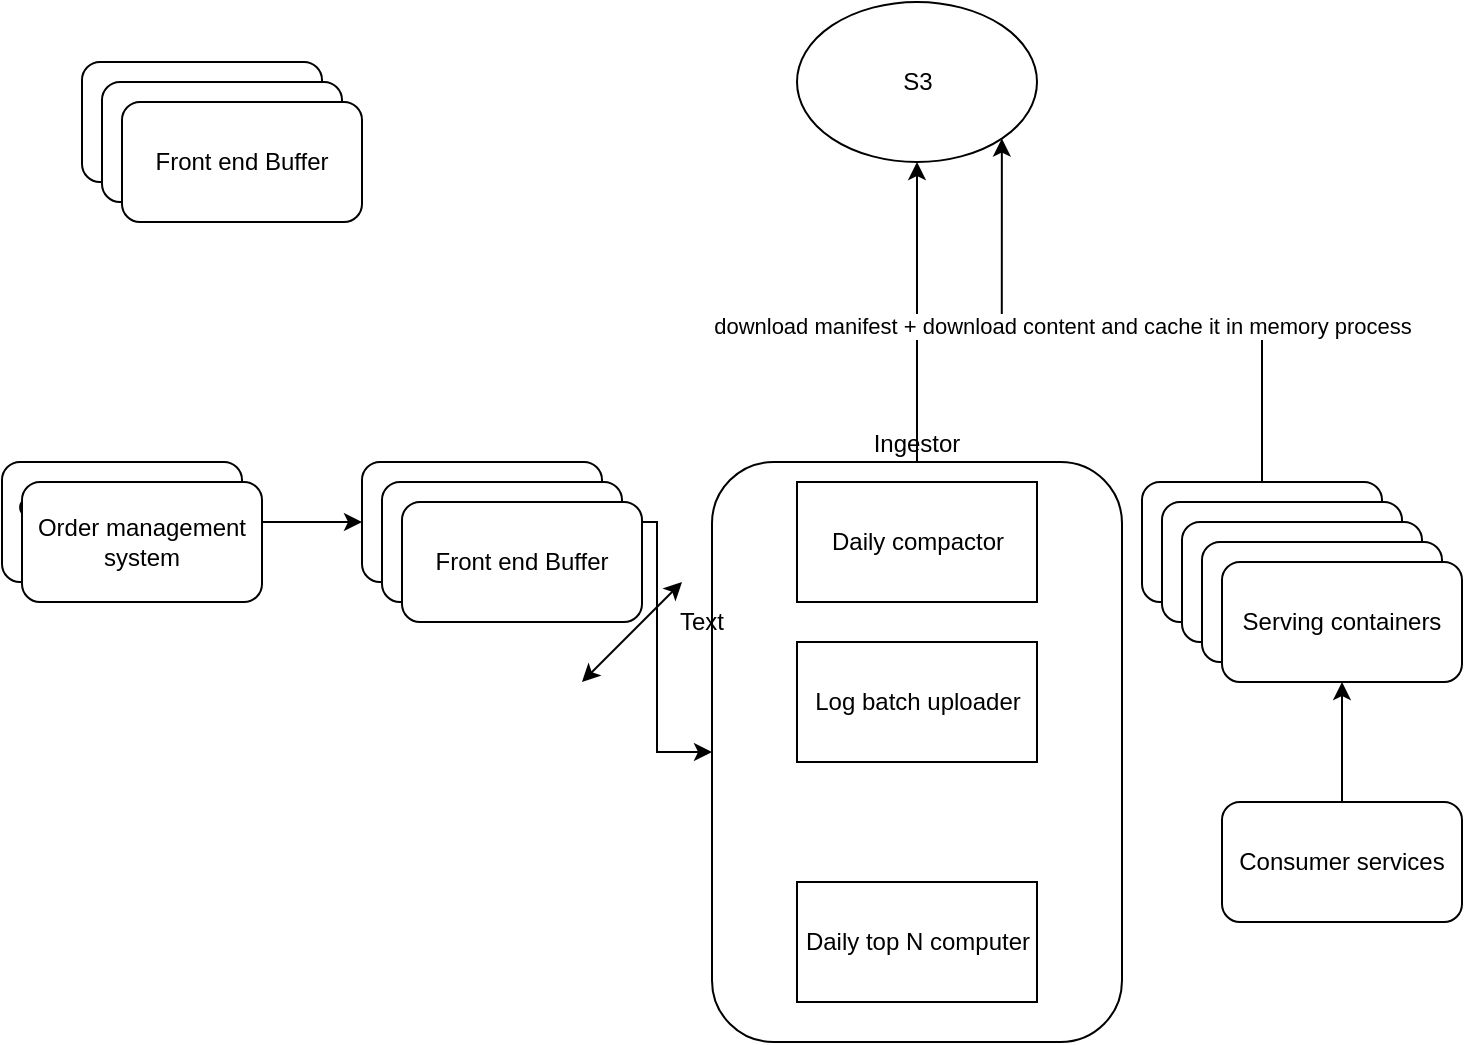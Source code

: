<mxfile>
    <diagram id="AFPm3s70NBBsmX_n86MJ" name="Sales rank">
        <mxGraphModel dx="898" dy="627" grid="1" gridSize="10" guides="1" tooltips="1" connect="1" arrows="1" fold="1" page="1" pageScale="1" pageWidth="850" pageHeight="1100" math="0" shadow="0">
            <root>
                <mxCell id="0"/>
                <mxCell id="1" parent="0"/>
                <mxCell id="28" value="" style="edgeStyle=orthogonalEdgeStyle;rounded=0;orthogonalLoop=1;jettySize=auto;html=1;entryX=0;entryY=0.5;entryDx=0;entryDy=0;" parent="1" source="26" target="29" edge="1">
                    <mxGeometry relative="1" as="geometry">
                        <mxPoint x="270" y="350" as="targetPoint"/>
                    </mxGeometry>
                </mxCell>
                <mxCell id="26" value="Order management system" style="rounded=1;whiteSpace=wrap;html=1;" parent="1" vertex="1">
                    <mxGeometry x="70" y="320" width="120" height="60" as="geometry"/>
                </mxCell>
                <mxCell id="37" value="" style="edgeStyle=orthogonalEdgeStyle;rounded=0;orthogonalLoop=1;jettySize=auto;html=1;" parent="1" source="29" target="36" edge="1">
                    <mxGeometry relative="1" as="geometry"/>
                </mxCell>
                <mxCell id="29" value="Front end Buffer" style="rounded=1;whiteSpace=wrap;html=1;" parent="1" vertex="1">
                    <mxGeometry x="250" y="320" width="120" height="60" as="geometry"/>
                </mxCell>
                <mxCell id="40" value="" style="edgeStyle=orthogonalEdgeStyle;rounded=0;orthogonalLoop=1;jettySize=auto;html=1;" parent="1" source="36" target="39" edge="1">
                    <mxGeometry relative="1" as="geometry"/>
                </mxCell>
                <mxCell id="36" value="Ingestor" style="rounded=1;whiteSpace=wrap;html=1;labelPosition=center;verticalLabelPosition=top;align=center;verticalAlign=bottom;" parent="1" vertex="1">
                    <mxGeometry x="425" y="320" width="205" height="290" as="geometry"/>
                </mxCell>
                <mxCell id="39" value="S3" style="ellipse;whiteSpace=wrap;html=1;" parent="1" vertex="1">
                    <mxGeometry x="467.5" y="90" width="120" height="80" as="geometry"/>
                </mxCell>
                <mxCell id="42" style="edgeStyle=orthogonalEdgeStyle;rounded=0;orthogonalLoop=1;jettySize=auto;html=1;exitX=0.5;exitY=0;exitDx=0;exitDy=0;entryX=1;entryY=1;entryDx=0;entryDy=0;" parent="1" source="41" target="39" edge="1">
                    <mxGeometry relative="1" as="geometry"/>
                </mxCell>
                <mxCell id="47" value="download manifest + download content and cache it in memory process" style="edgeLabel;html=1;align=center;verticalAlign=middle;resizable=0;points=[];" parent="42" vertex="1" connectable="0">
                    <mxGeometry x="0.195" y="2" relative="1" as="geometry">
                        <mxPoint as="offset"/>
                    </mxGeometry>
                </mxCell>
                <mxCell id="41" value="Serving containers" style="rounded=1;whiteSpace=wrap;html=1;" parent="1" vertex="1">
                    <mxGeometry x="640" y="330" width="120" height="60" as="geometry"/>
                </mxCell>
                <mxCell id="43" value="Serving containers" style="rounded=1;whiteSpace=wrap;html=1;" parent="1" vertex="1">
                    <mxGeometry x="650" y="340" width="120" height="60" as="geometry"/>
                </mxCell>
                <mxCell id="44" value="Serving containers" style="rounded=1;whiteSpace=wrap;html=1;" parent="1" vertex="1">
                    <mxGeometry x="660" y="350" width="120" height="60" as="geometry"/>
                </mxCell>
                <mxCell id="45" value="Serving containers" style="rounded=1;whiteSpace=wrap;html=1;" parent="1" vertex="1">
                    <mxGeometry x="670" y="360" width="120" height="60" as="geometry"/>
                </mxCell>
                <mxCell id="46" value="Serving containers" style="rounded=1;whiteSpace=wrap;html=1;" parent="1" vertex="1">
                    <mxGeometry x="680" y="370" width="120" height="60" as="geometry"/>
                </mxCell>
                <mxCell id="49" value="" style="edgeStyle=orthogonalEdgeStyle;rounded=0;orthogonalLoop=1;jettySize=auto;html=1;" parent="1" source="48" target="46" edge="1">
                    <mxGeometry relative="1" as="geometry"/>
                </mxCell>
                <mxCell id="48" value="Consumer services" style="rounded=1;whiteSpace=wrap;html=1;" parent="1" vertex="1">
                    <mxGeometry x="680" y="490" width="120" height="60" as="geometry"/>
                </mxCell>
                <mxCell id="50" value="Front end Buffer" style="rounded=1;whiteSpace=wrap;html=1;" parent="1" vertex="1">
                    <mxGeometry x="260" y="330" width="120" height="60" as="geometry"/>
                </mxCell>
                <mxCell id="51" value="Front end Buffer" style="rounded=1;whiteSpace=wrap;html=1;" parent="1" vertex="1">
                    <mxGeometry x="270" y="340" width="120" height="60" as="geometry"/>
                </mxCell>
                <mxCell id="54" value="Order management system" style="rounded=1;whiteSpace=wrap;html=1;" parent="1" vertex="1">
                    <mxGeometry x="80" y="330" width="120" height="60" as="geometry"/>
                </mxCell>
                <mxCell id="56" value="Daily compactor" style="rounded=0;whiteSpace=wrap;html=1;" parent="1" vertex="1">
                    <mxGeometry x="467.5" y="330" width="120" height="60" as="geometry"/>
                </mxCell>
                <mxCell id="57" value="Daily top N computer" style="rounded=0;whiteSpace=wrap;html=1;" parent="1" vertex="1">
                    <mxGeometry x="467.5" y="530" width="120" height="60" as="geometry"/>
                </mxCell>
                <mxCell id="58" value="Log batch uploader" style="rounded=0;whiteSpace=wrap;html=1;" parent="1" vertex="1">
                    <mxGeometry x="467.5" y="410" width="120" height="60" as="geometry"/>
                </mxCell>
                <mxCell id="62" value="" style="group" vertex="1" connectable="0" parent="1">
                    <mxGeometry x="110" y="120" width="140" height="80" as="geometry"/>
                </mxCell>
                <mxCell id="59" value="Front end Buffer" style="rounded=1;whiteSpace=wrap;html=1;" vertex="1" parent="62">
                    <mxGeometry width="120" height="60" as="geometry"/>
                </mxCell>
                <mxCell id="60" value="Front end Buffer" style="rounded=1;whiteSpace=wrap;html=1;" vertex="1" parent="62">
                    <mxGeometry x="10" y="10" width="120" height="60" as="geometry"/>
                </mxCell>
                <mxCell id="61" value="Front end Buffer" style="rounded=1;whiteSpace=wrap;html=1;" vertex="1" parent="62">
                    <mxGeometry x="20" y="20" width="120" height="60" as="geometry"/>
                </mxCell>
                <mxCell id="63" value="Text" style="text;html=1;strokeColor=none;fillColor=none;align=center;verticalAlign=middle;whiteSpace=wrap;rounded=0;" vertex="1" parent="1">
                    <mxGeometry x="400" y="390" width="40" height="20" as="geometry"/>
                </mxCell>
                <mxCell id="64" value="" style="endArrow=classic;startArrow=classic;html=1;" edge="1" parent="1">
                    <mxGeometry width="50" height="50" relative="1" as="geometry">
                        <mxPoint x="360" y="430" as="sourcePoint"/>
                        <mxPoint x="410" y="380" as="targetPoint"/>
                    </mxGeometry>
                </mxCell>
            </root>
        </mxGraphModel>
    </diagram>
    <diagram id="jKgEYjnHm2MC6o7U8wDL" name="Dropbox">
        <mxGraphModel dx="931" dy="1167" grid="1" gridSize="10" guides="1" tooltips="1" connect="1" arrows="1" fold="1" page="1" pageScale="1" pageWidth="850" pageHeight="1100" math="0" shadow="0">
            <root>
                <mxCell id="DSjtpxqueDzjzjg9a0Ww-0"/>
                <mxCell id="DSjtpxqueDzjzjg9a0Ww-1" parent="DSjtpxqueDzjzjg9a0Ww-0"/>
                <mxCell id="DSjtpxqueDzjzjg9a0Ww-2" value="" style="outlineConnect=0;fontColor=#232F3E;gradientColor=none;fillColor=#232F3E;strokeColor=none;dashed=0;verticalLabelPosition=bottom;verticalAlign=top;align=center;html=1;fontSize=12;fontStyle=0;aspect=fixed;pointerEvents=1;shape=mxgraph.aws4.client;" parent="DSjtpxqueDzjzjg9a0Ww-1" vertex="1">
                    <mxGeometry x="80" y="410" width="78" height="76" as="geometry"/>
                </mxCell>
                <mxCell id="DSjtpxqueDzjzjg9a0Ww-3" value="" style="outlineConnect=0;fontColor=#232F3E;gradientColor=none;fillColor=#232F3E;strokeColor=none;dashed=0;verticalLabelPosition=bottom;verticalAlign=top;align=center;html=1;fontSize=12;fontStyle=0;aspect=fixed;pointerEvents=1;shape=mxgraph.aws4.client;" parent="DSjtpxqueDzjzjg9a0Ww-1" vertex="1">
                    <mxGeometry x="80" y="200" width="78" height="76" as="geometry"/>
                </mxCell>
                <mxCell id="waVIdy9hcFAFfPzVqJSb-1" value="&lt;h1&gt;Node A&lt;/h1&gt;&lt;div&gt;/ folder 1&lt;/div&gt;&lt;div&gt;&amp;nbsp; &amp;nbsp; file 1&lt;/div&gt;&lt;div&gt;&amp;nbsp; &amp;nbsp; file 2&lt;/div&gt;&lt;div&gt;&amp;nbsp; &amp;nbsp; / file 3&lt;/div&gt;&lt;div&gt;&amp;nbsp; &amp;nbsp; &amp;nbsp; &amp;nbsp; file 1&lt;/div&gt;&lt;div&gt;&amp;nbsp; &amp;nbsp; &amp;nbsp; &amp;nbsp; file 2&lt;/div&gt;" style="text;html=1;strokeColor=none;fillColor=none;spacing=5;spacingTop=-20;whiteSpace=wrap;overflow=hidden;rounded=0;" vertex="1" parent="DSjtpxqueDzjzjg9a0Ww-1">
                    <mxGeometry x="180" y="190" width="190" height="150" as="geometry"/>
                </mxCell>
                <mxCell id="waVIdy9hcFAFfPzVqJSb-2" value="&lt;h1&gt;Node B&lt;/h1&gt;&lt;div&gt;/ folder 1&lt;/div&gt;&lt;div&gt;&amp;nbsp; &amp;nbsp; file 1&lt;/div&gt;&lt;div&gt;&amp;nbsp; &amp;nbsp; file 2&lt;/div&gt;&lt;div&gt;&amp;nbsp; &amp;nbsp; / file 3&lt;/div&gt;&lt;div&gt;&amp;nbsp; &amp;nbsp; &amp;nbsp; &amp;nbsp; file 1&lt;/div&gt;&lt;div&gt;&amp;nbsp; &amp;nbsp; &amp;nbsp; &amp;nbsp; file 2&lt;/div&gt;" style="text;html=1;strokeColor=none;fillColor=none;spacing=5;spacingTop=-20;whiteSpace=wrap;overflow=hidden;rounded=0;" vertex="1" parent="DSjtpxqueDzjzjg9a0Ww-1">
                    <mxGeometry x="180" y="410" width="190" height="150" as="geometry"/>
                </mxCell>
                <mxCell id="waVIdy9hcFAFfPzVqJSb-3" value="Synchronization service" style="rounded=1;whiteSpace=wrap;html=1;" vertex="1" parent="DSjtpxqueDzjzjg9a0Ww-1">
                    <mxGeometry x="360" y="290" width="120" height="60" as="geometry"/>
                </mxCell>
                <mxCell id="waVIdy9hcFAFfPzVqJSb-4" value="" style="endArrow=classic;html=1;entryX=0;entryY=0.75;entryDx=0;entryDy=0;" edge="1" parent="DSjtpxqueDzjzjg9a0Ww-1" source="DSjtpxqueDzjzjg9a0Ww-2" target="waVIdy9hcFAFfPzVqJSb-3">
                    <mxGeometry width="50" height="50" relative="1" as="geometry">
                        <mxPoint x="270" y="440" as="sourcePoint"/>
                        <mxPoint x="320" y="390" as="targetPoint"/>
                    </mxGeometry>
                </mxCell>
                <mxCell id="waVIdy9hcFAFfPzVqJSb-5" value="" style="endArrow=classic;html=1;entryX=0;entryY=0.5;entryDx=0;entryDy=0;" edge="1" parent="DSjtpxqueDzjzjg9a0Ww-1" source="DSjtpxqueDzjzjg9a0Ww-3" target="waVIdy9hcFAFfPzVqJSb-3">
                    <mxGeometry width="50" height="50" relative="1" as="geometry">
                        <mxPoint x="270" y="440" as="sourcePoint"/>
                        <mxPoint x="320" y="390" as="targetPoint"/>
                    </mxGeometry>
                </mxCell>
            </root>
        </mxGraphModel>
    </diagram>
</mxfile>